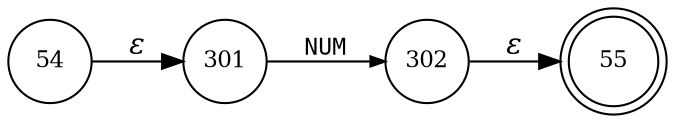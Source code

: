 digraph ATN {
rankdir=LR;
s55[fontsize=11, label="55", shape=doublecircle, fixedsize=true, width=.6];
s54[fontsize=11,label="54", shape=circle, fixedsize=true, width=.55, peripheries=1];
s301[fontsize=11,label="301", shape=circle, fixedsize=true, width=.55, peripheries=1];
s302[fontsize=11,label="302", shape=circle, fixedsize=true, width=.55, peripheries=1];
s54 -> s301 [fontname="Times-Italic", label="&epsilon;"];
s301 -> s302 [fontsize=11, fontname="Courier", arrowsize=.7, label = "NUM", arrowhead = normal];
s302 -> s55 [fontname="Times-Italic", label="&epsilon;"];
}